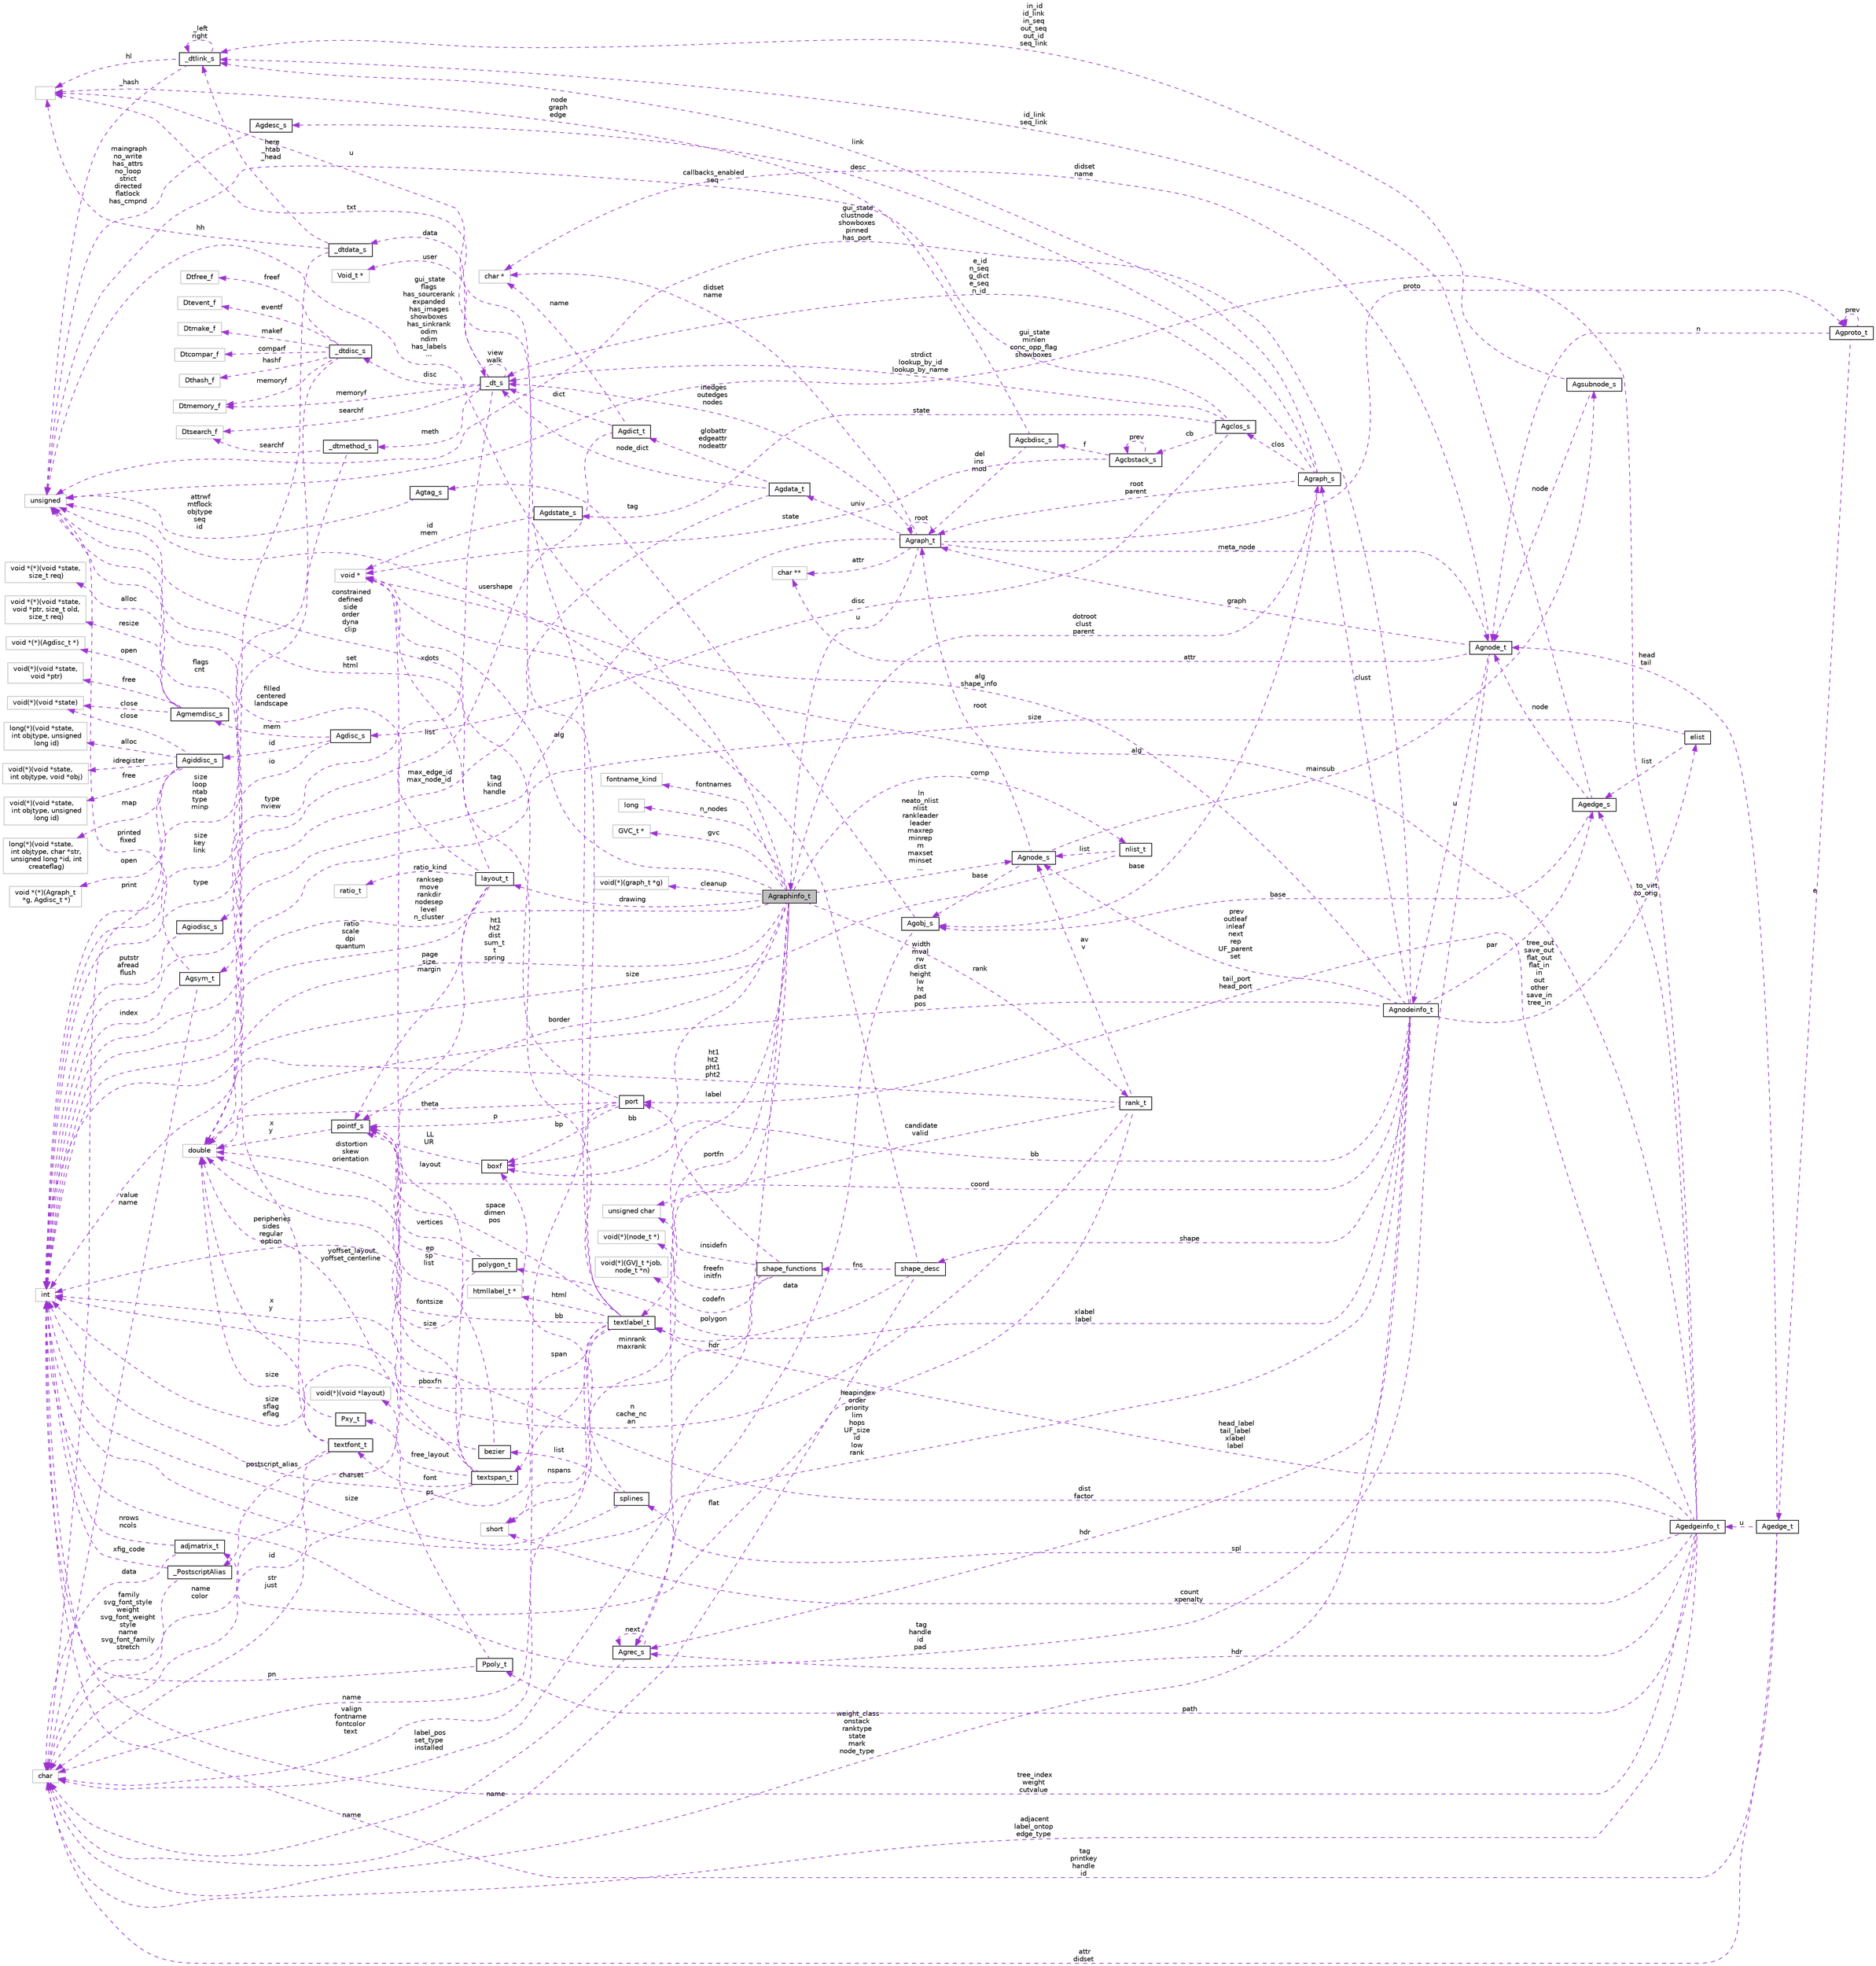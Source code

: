 digraph "Agraphinfo_t"
{
  bgcolor="transparent";
  edge [fontname="Helvetica",fontsize="10",labelfontname="Helvetica",labelfontsize="10"];
  node [fontname="Helvetica",fontsize="10",shape=record];
  rankdir="LR";
  Node1 [label="Agraphinfo_t",height=0.2,width=0.4,color="black", fillcolor="grey75", style="filled", fontcolor="black"];
  Node2 -> Node1 [dir="back",color="darkorchid3",fontsize="10",style="dashed",label=" cleanup" ,fontname="Helvetica"];
  Node2 [label="void(*)(graph_t *g)",height=0.2,width=0.4,color="grey75"];
  Node3 -> Node1 [dir="back",color="darkorchid3",fontsize="10",style="dashed",label=" hdr" ,fontname="Helvetica"];
  Node3 [label="Agrec_s",height=0.2,width=0.4,color="black",URL="$structAgrec__s.html"];
  Node3 -> Node3 [dir="back",color="darkorchid3",fontsize="10",style="dashed",label=" next" ,fontname="Helvetica"];
  Node4 -> Node3 [dir="back",color="darkorchid3",fontsize="10",style="dashed",label=" name" ,fontname="Helvetica"];
  Node4 [label="char",height=0.2,width=0.4,color="grey75"];
  Node5 -> Node1 [dir="back",color="darkorchid3",fontsize="10",style="dashed",label=" rank" ,fontname="Helvetica"];
  Node5 [label="rank_t",height=0.2,width=0.4,color="black",URL="$structrank__t.html"];
  Node6 -> Node5 [dir="back",color="darkorchid3",fontsize="10",style="dashed",label=" ht1\nht2\npht1\npht2" ,fontname="Helvetica"];
  Node6 [label="double",height=0.2,width=0.4,color="grey75"];
  Node7 -> Node5 [dir="back",color="darkorchid3",fontsize="10",style="dashed",label=" candidate\nvalid" ,fontname="Helvetica"];
  Node7 [label="unsigned char",height=0.2,width=0.4,color="grey75"];
  Node8 -> Node5 [dir="back",color="darkorchid3",fontsize="10",style="dashed",label=" av\nv" ,fontname="Helvetica"];
  Node8 [label="Agnode_s",height=0.2,width=0.4,color="black",URL="$structAgnode__s.html"];
  Node9 -> Node8 [dir="back",color="darkorchid3",fontsize="10",style="dashed",label=" root" ,fontname="Helvetica"];
  Node9 [label="Agraph_t",height=0.2,width=0.4,color="black",URL="$structAgraph__t.html"];
  Node10 -> Node9 [dir="back",color="darkorchid3",fontsize="10",style="dashed",label=" attr" ,fontname="Helvetica"];
  Node10 [label="char **",height=0.2,width=0.4,color="grey75"];
  Node9 -> Node9 [dir="back",color="darkorchid3",fontsize="10",style="dashed",label=" root" ,fontname="Helvetica"];
  Node11 -> Node9 [dir="back",color="darkorchid3",fontsize="10",style="dashed",label=" meta_node" ,fontname="Helvetica"];
  Node11 [label="Agnode_t",height=0.2,width=0.4,color="black",URL="$structAgnode__t.html"];
  Node12 -> Node11 [dir="back",color="darkorchid3",fontsize="10",style="dashed",label=" u" ,fontname="Helvetica"];
  Node12 [label="Agnodeinfo_t",height=0.2,width=0.4,color="black",URL="$structAgnodeinfo__t.html"];
  Node3 -> Node12 [dir="back",color="darkorchid3",fontsize="10",style="dashed",label=" hdr" ,fontname="Helvetica"];
  Node13 -> Node12 [dir="back",color="darkorchid3",fontsize="10",style="dashed",label=" xlabel\nlabel" ,fontname="Helvetica"];
  Node13 [label="textlabel_t",height=0.2,width=0.4,color="black",URL="$structtextlabel__t.html"];
  Node14 -> Node13 [dir="back",color="darkorchid3",fontsize="10",style="dashed",label=" html" ,fontname="Helvetica"];
  Node14 [label="htmllabel_t *",height=0.2,width=0.4,color="grey75"];
  Node6 -> Node13 [dir="back",color="darkorchid3",fontsize="10",style="dashed",label=" fontsize" ,fontname="Helvetica"];
  Node15 -> Node13 [dir="back",color="darkorchid3",fontsize="10",style="dashed",label=" nspans" ,fontname="Helvetica"];
  Node15 [label="short",height=0.2,width=0.4,color="grey75"];
  Node4 -> Node13 [dir="back",color="darkorchid3",fontsize="10",style="dashed",label=" valign\nfontname\nfontcolor\ntext" ,fontname="Helvetica"];
  Node16 -> Node13 [dir="back",color="darkorchid3",fontsize="10",style="dashed",label=" u" ,fontname="Helvetica"];
  Node16 [label="",height=0.2,width=0.4,color="grey75"];
  Node17 -> Node13 [dir="back",color="darkorchid3",fontsize="10",style="dashed",label=" charset" ,fontname="Helvetica"];
  Node17 [label="int",height=0.2,width=0.4,color="grey75"];
  Node16 -> Node13 [dir="back",color="darkorchid3",fontsize="10",style="dashed",label=" txt" ,fontname="Helvetica"];
  Node18 -> Node13 [dir="back",color="darkorchid3",fontsize="10",style="dashed",label=" set\nhtml" ,fontname="Helvetica"];
  Node18 [label="unsigned",height=0.2,width=0.4,color="grey75"];
  Node19 -> Node13 [dir="back",color="darkorchid3",fontsize="10",style="dashed",label=" span" ,fontname="Helvetica"];
  Node19 [label="textspan_t",height=0.2,width=0.4,color="black",URL="$structtextspan__t.html"];
  Node20 -> Node19 [dir="back",color="darkorchid3",fontsize="10",style="dashed",label=" free_layout" ,fontname="Helvetica"];
  Node20 [label="void(*)(void *layout)",height=0.2,width=0.4,color="grey75"];
  Node6 -> Node19 [dir="back",color="darkorchid3",fontsize="10",style="dashed",label=" yoffset_layout\nyoffset_centerline" ,fontname="Helvetica"];
  Node21 -> Node19 [dir="back",color="darkorchid3",fontsize="10",style="dashed",label=" font" ,fontname="Helvetica"];
  Node21 [label="textfont_t",height=0.2,width=0.4,color="black",URL="$structtextfont__t.html"];
  Node6 -> Node21 [dir="back",color="darkorchid3",fontsize="10",style="dashed",label=" size" ,fontname="Helvetica"];
  Node4 -> Node21 [dir="back",color="darkorchid3",fontsize="10",style="dashed",label=" name\ncolor" ,fontname="Helvetica"];
  Node22 -> Node21 [dir="back",color="darkorchid3",fontsize="10",style="dashed",label=" postscript_alias" ,fontname="Helvetica"];
  Node22 [label="_PostscriptAlias",height=0.2,width=0.4,color="black",URL="$struct__PostscriptAlias.html"];
  Node4 -> Node22 [dir="back",color="darkorchid3",fontsize="10",style="dashed",label=" family\nsvg_font_style\nweight\nsvg_font_weight\nstyle\nname\nsvg_font_family\nstretch" ,fontname="Helvetica"];
  Node17 -> Node22 [dir="back",color="darkorchid3",fontsize="10",style="dashed",label=" xfig_code" ,fontname="Helvetica"];
  Node18 -> Node21 [dir="back",color="darkorchid3",fontsize="10",style="dashed",label=" flags\ncnt" ,fontname="Helvetica"];
  Node4 -> Node19 [dir="back",color="darkorchid3",fontsize="10",style="dashed",label=" str\njust" ,fontname="Helvetica"];
  Node23 -> Node19 [dir="back",color="darkorchid3",fontsize="10",style="dashed",label=" layout" ,fontname="Helvetica"];
  Node23 [label="void *",height=0.2,width=0.4,color="grey75"];
  Node24 -> Node19 [dir="back",color="darkorchid3",fontsize="10",style="dashed",label=" size" ,fontname="Helvetica"];
  Node24 [label="pointf_s",height=0.2,width=0.4,color="black",URL="$structpointf__s.html"];
  Node6 -> Node24 [dir="back",color="darkorchid3",fontsize="10",style="dashed",label=" x\ny" ,fontname="Helvetica"];
  Node24 -> Node13 [dir="back",color="darkorchid3",fontsize="10",style="dashed",label=" space\ndimen\npos" ,fontname="Helvetica"];
  Node6 -> Node12 [dir="back",color="darkorchid3",fontsize="10",style="dashed",label=" width\nmval\nrw\ndist\nheight\nlw\nht\npad\npos" ,fontname="Helvetica"];
  Node25 -> Node12 [dir="back",color="darkorchid3",fontsize="10",style="dashed",label=" clust" ,fontname="Helvetica"];
  Node25 [label="Agraph_s",height=0.2,width=0.4,color="black",URL="$structAgraph__s.html"];
  Node26 -> Node25 [dir="back",color="darkorchid3",fontsize="10",style="dashed",label=" link" ,fontname="Helvetica"];
  Node26 [label="_dtlink_s",height=0.2,width=0.4,color="black",URL="$struct__dtlink__s.html"];
  Node26 -> Node26 [dir="back",color="darkorchid3",fontsize="10",style="dashed",label=" _left\nright" ,fontname="Helvetica"];
  Node16 -> Node26 [dir="back",color="darkorchid3",fontsize="10",style="dashed",label=" hl" ,fontname="Helvetica"];
  Node18 -> Node26 [dir="back",color="darkorchid3",fontsize="10",style="dashed",label=" _hash" ,fontname="Helvetica"];
  Node9 -> Node25 [dir="back",color="darkorchid3",fontsize="10",style="dashed",label=" root\nparent" ,fontname="Helvetica"];
  Node27 -> Node25 [dir="back",color="darkorchid3",fontsize="10",style="dashed",label=" desc" ,fontname="Helvetica"];
  Node27 [label="Agdesc_s",height=0.2,width=0.4,color="black",URL="$structAgdesc__s.html"];
  Node18 -> Node27 [dir="back",color="darkorchid3",fontsize="10",style="dashed",label=" maingraph\nno_write\nhas_attrs\nno_loop\nstrict\ndirected\nflatlock\nhas_cmpnd" ,fontname="Helvetica"];
  Node28 -> Node25 [dir="back",color="darkorchid3",fontsize="10",style="dashed",label=" base" ,fontname="Helvetica"];
  Node28 [label="Agobj_s",height=0.2,width=0.4,color="black",URL="$structAgobj__s.html"];
  Node3 -> Node28 [dir="back",color="darkorchid3",fontsize="10",style="dashed",label=" data" ,fontname="Helvetica"];
  Node29 -> Node28 [dir="back",color="darkorchid3",fontsize="10",style="dashed",label=" tag" ,fontname="Helvetica"];
  Node29 [label="Agtag_s",height=0.2,width=0.4,color="black",URL="$structAgtag__s.html"];
  Node18 -> Node29 [dir="back",color="darkorchid3",fontsize="10",style="dashed",label=" attrwf\nmtflock\nobjtype\nseq\nid" ,fontname="Helvetica"];
  Node30 -> Node25 [dir="back",color="darkorchid3",fontsize="10",style="dashed",label=" e_id\nn_seq\ng_dict\ne_seq\nn_id" ,fontname="Helvetica"];
  Node30 [label="_dt_s",height=0.2,width=0.4,color="black",URL="$struct__dt__s.html"];
  Node31 -> Node30 [dir="back",color="darkorchid3",fontsize="10",style="dashed",label=" disc" ,fontname="Helvetica"];
  Node31 [label="_dtdisc_s",height=0.2,width=0.4,color="black",URL="$struct__dtdisc__s.html"];
  Node32 -> Node31 [dir="back",color="darkorchid3",fontsize="10",style="dashed",label=" freef" ,fontname="Helvetica"];
  Node32 [label="Dtfree_f",height=0.2,width=0.4,color="grey75"];
  Node33 -> Node31 [dir="back",color="darkorchid3",fontsize="10",style="dashed",label=" eventf" ,fontname="Helvetica"];
  Node33 [label="Dtevent_f",height=0.2,width=0.4,color="grey75"];
  Node34 -> Node31 [dir="back",color="darkorchid3",fontsize="10",style="dashed",label=" makef" ,fontname="Helvetica"];
  Node34 [label="Dtmake_f",height=0.2,width=0.4,color="grey75"];
  Node35 -> Node31 [dir="back",color="darkorchid3",fontsize="10",style="dashed",label=" comparf" ,fontname="Helvetica"];
  Node35 [label="Dtcompar_f",height=0.2,width=0.4,color="grey75"];
  Node17 -> Node31 [dir="back",color="darkorchid3",fontsize="10",style="dashed",label=" size\nkey\nlink" ,fontname="Helvetica"];
  Node36 -> Node31 [dir="back",color="darkorchid3",fontsize="10",style="dashed",label=" memoryf" ,fontname="Helvetica"];
  Node36 [label="Dtmemory_f",height=0.2,width=0.4,color="grey75"];
  Node37 -> Node31 [dir="back",color="darkorchid3",fontsize="10",style="dashed",label=" hashf" ,fontname="Helvetica"];
  Node37 [label="Dthash_f",height=0.2,width=0.4,color="grey75"];
  Node38 -> Node30 [dir="back",color="darkorchid3",fontsize="10",style="dashed",label=" data" ,fontname="Helvetica"];
  Node38 [label="_dtdata_s",height=0.2,width=0.4,color="black",URL="$struct__dtdata__s.html"];
  Node16 -> Node38 [dir="back",color="darkorchid3",fontsize="10",style="dashed",label=" hh" ,fontname="Helvetica"];
  Node26 -> Node38 [dir="back",color="darkorchid3",fontsize="10",style="dashed",label=" here\n_htab\n_head" ,fontname="Helvetica"];
  Node17 -> Node38 [dir="back",color="darkorchid3",fontsize="10",style="dashed",label=" size\nloop\nntab\ntype\nminp" ,fontname="Helvetica"];
  Node39 -> Node30 [dir="back",color="darkorchid3",fontsize="10",style="dashed",label=" user" ,fontname="Helvetica"];
  Node39 [label="Void_t *",height=0.2,width=0.4,color="grey75"];
  Node17 -> Node30 [dir="back",color="darkorchid3",fontsize="10",style="dashed",label=" type\nnview" ,fontname="Helvetica"];
  Node30 -> Node30 [dir="back",color="darkorchid3",fontsize="10",style="dashed",label=" view\nwalk" ,fontname="Helvetica"];
  Node36 -> Node30 [dir="back",color="darkorchid3",fontsize="10",style="dashed",label=" memoryf" ,fontname="Helvetica"];
  Node40 -> Node30 [dir="back",color="darkorchid3",fontsize="10",style="dashed",label=" searchf" ,fontname="Helvetica"];
  Node40 [label="Dtsearch_f",height=0.2,width=0.4,color="grey75"];
  Node41 -> Node30 [dir="back",color="darkorchid3",fontsize="10",style="dashed",label=" meth" ,fontname="Helvetica"];
  Node41 [label="_dtmethod_s",height=0.2,width=0.4,color="black",URL="$struct__dtmethod__s.html"];
  Node17 -> Node41 [dir="back",color="darkorchid3",fontsize="10",style="dashed",label=" type" ,fontname="Helvetica"];
  Node40 -> Node41 [dir="back",color="darkorchid3",fontsize="10",style="dashed",label=" searchf" ,fontname="Helvetica"];
  Node42 -> Node25 [dir="back",color="darkorchid3",fontsize="10",style="dashed",label=" clos" ,fontname="Helvetica"];
  Node42 [label="Agclos_s",height=0.2,width=0.4,color="black",URL="$structAgclos__s.html"];
  Node43 -> Node42 [dir="back",color="darkorchid3",fontsize="10",style="dashed",label=" cb" ,fontname="Helvetica"];
  Node43 [label="Agcbstack_s",height=0.2,width=0.4,color="black",URL="$structAgcbstack__s.html"];
  Node43 -> Node43 [dir="back",color="darkorchid3",fontsize="10",style="dashed",label=" prev" ,fontname="Helvetica"];
  Node23 -> Node43 [dir="back",color="darkorchid3",fontsize="10",style="dashed",label=" state" ,fontname="Helvetica"];
  Node44 -> Node43 [dir="back",color="darkorchid3",fontsize="10",style="dashed",label=" f" ,fontname="Helvetica"];
  Node44 [label="Agcbdisc_s",height=0.2,width=0.4,color="black",URL="$structAgcbdisc__s.html"];
  Node9 -> Node44 [dir="back",color="darkorchid3",fontsize="10",style="dashed",label=" del\nins\nmod" ,fontname="Helvetica"];
  Node16 -> Node44 [dir="back",color="darkorchid3",fontsize="10",style="dashed",label=" node\ngraph\nedge" ,fontname="Helvetica"];
  Node45 -> Node42 [dir="back",color="darkorchid3",fontsize="10",style="dashed",label=" disc" ,fontname="Helvetica"];
  Node45 [label="Agdisc_s",height=0.2,width=0.4,color="black",URL="$structAgdisc__s.html"];
  Node46 -> Node45 [dir="back",color="darkorchid3",fontsize="10",style="dashed",label=" io" ,fontname="Helvetica"];
  Node46 [label="Agiodisc_s",height=0.2,width=0.4,color="black",URL="$structAgiodisc__s.html"];
  Node17 -> Node46 [dir="back",color="darkorchid3",fontsize="10",style="dashed",label=" putstr\nafread\nflush" ,fontname="Helvetica"];
  Node47 -> Node45 [dir="back",color="darkorchid3",fontsize="10",style="dashed",label=" id" ,fontname="Helvetica"];
  Node47 [label="Agiddisc_s",height=0.2,width=0.4,color="black",URL="$structAgiddisc__s.html"];
  Node48 -> Node47 [dir="back",color="darkorchid3",fontsize="10",style="dashed",label=" free" ,fontname="Helvetica"];
  Node48 [label="void(*)(void *state,\l int objtype, unsigned\l long id)",height=0.2,width=0.4,color="grey75"];
  Node49 -> Node47 [dir="back",color="darkorchid3",fontsize="10",style="dashed",label=" map" ,fontname="Helvetica"];
  Node49 [label="long(*)(void *state,\l int objtype, char *str,\l unsigned long *id, int\l createflag)",height=0.2,width=0.4,color="grey75"];
  Node50 -> Node47 [dir="back",color="darkorchid3",fontsize="10",style="dashed",label=" open" ,fontname="Helvetica"];
  Node50 [label="void *(*)(Agraph_t\l *g, Agdisc_t *)",height=0.2,width=0.4,color="grey75"];
  Node4 -> Node47 [dir="back",color="darkorchid3",fontsize="10",style="dashed",label=" print" ,fontname="Helvetica"];
  Node51 -> Node47 [dir="back",color="darkorchid3",fontsize="10",style="dashed",label=" alloc" ,fontname="Helvetica"];
  Node51 [label="long(*)(void *state,\l int objtype, unsigned\l long id)",height=0.2,width=0.4,color="grey75"];
  Node52 -> Node47 [dir="back",color="darkorchid3",fontsize="10",style="dashed",label=" close" ,fontname="Helvetica"];
  Node52 [label="void(*)(void *state)",height=0.2,width=0.4,color="grey75"];
  Node53 -> Node47 [dir="back",color="darkorchid3",fontsize="10",style="dashed",label=" idregister" ,fontname="Helvetica"];
  Node53 [label="void(*)(void *state,\l int objtype, void *obj)",height=0.2,width=0.4,color="grey75"];
  Node54 -> Node45 [dir="back",color="darkorchid3",fontsize="10",style="dashed",label=" mem" ,fontname="Helvetica"];
  Node54 [label="Agmemdisc_s",height=0.2,width=0.4,color="black",URL="$structAgmemdisc__s.html"];
  Node55 -> Node54 [dir="back",color="darkorchid3",fontsize="10",style="dashed",label=" free" ,fontname="Helvetica"];
  Node55 [label="void(*)(void *state,\l void *ptr)",height=0.2,width=0.4,color="grey75"];
  Node56 -> Node54 [dir="back",color="darkorchid3",fontsize="10",style="dashed",label=" alloc" ,fontname="Helvetica"];
  Node56 [label="void *(*)(void *state,\l size_t req)",height=0.2,width=0.4,color="grey75"];
  Node52 -> Node54 [dir="back",color="darkorchid3",fontsize="10",style="dashed",label=" close" ,fontname="Helvetica"];
  Node57 -> Node54 [dir="back",color="darkorchid3",fontsize="10",style="dashed",label=" resize" ,fontname="Helvetica"];
  Node57 [label="void *(*)(void *state,\l void *ptr, size_t old,\l size_t req)",height=0.2,width=0.4,color="grey75"];
  Node58 -> Node54 [dir="back",color="darkorchid3",fontsize="10",style="dashed",label=" open" ,fontname="Helvetica"];
  Node58 [label="void *(*)(Agdisc_t *)",height=0.2,width=0.4,color="grey75"];
  Node30 -> Node42 [dir="back",color="darkorchid3",fontsize="10",style="dashed",label=" strdict\nlookup_by_id\nlookup_by_name" ,fontname="Helvetica"];
  Node18 -> Node42 [dir="back",color="darkorchid3",fontsize="10",style="dashed",label=" callbacks_enabled\nseq" ,fontname="Helvetica"];
  Node59 -> Node42 [dir="back",color="darkorchid3",fontsize="10",style="dashed",label=" state" ,fontname="Helvetica"];
  Node59 [label="Agdstate_s",height=0.2,width=0.4,color="black",URL="$structAgdstate__s.html"];
  Node23 -> Node59 [dir="back",color="darkorchid3",fontsize="10",style="dashed",label=" id\nmem" ,fontname="Helvetica"];
  Node8 -> Node12 [dir="back",color="darkorchid3",fontsize="10",style="dashed",label=" prev\noutleaf\ninleaf\nnext\nrep\nUF_parent\nset" ,fontname="Helvetica"];
  Node4 -> Node12 [dir="back",color="darkorchid3",fontsize="10",style="dashed",label=" weight_class\nonstack\nranktype\nstate\nmark\nnode_type" ,fontname="Helvetica"];
  Node17 -> Node12 [dir="back",color="darkorchid3",fontsize="10",style="dashed",label=" heapindex\norder\npriority\nlim\nhops\nUF_size\nid\nlow\nrank" ,fontname="Helvetica"];
  Node60 -> Node12 [dir="back",color="darkorchid3",fontsize="10",style="dashed",label=" bb" ,fontname="Helvetica"];
  Node60 [label="boxf",height=0.2,width=0.4,color="black",URL="$structboxf.html"];
  Node24 -> Node60 [dir="back",color="darkorchid3",fontsize="10",style="dashed",label=" LL\nUR" ,fontname="Helvetica"];
  Node61 -> Node12 [dir="back",color="darkorchid3",fontsize="10",style="dashed",label=" tree_out\nsave_out\nflat_out\nflat_in\nin\nout\nother\nsave_in\ntree_in" ,fontname="Helvetica"];
  Node61 [label="elist",height=0.2,width=0.4,color="black",URL="$structelist.html"];
  Node17 -> Node61 [dir="back",color="darkorchid3",fontsize="10",style="dashed",label=" size" ,fontname="Helvetica"];
  Node62 -> Node61 [dir="back",color="darkorchid3",fontsize="10",style="dashed",label=" list" ,fontname="Helvetica"];
  Node62 [label="Agedge_s",height=0.2,width=0.4,color="black",URL="$structAgedge__s.html"];
  Node26 -> Node62 [dir="back",color="darkorchid3",fontsize="10",style="dashed",label=" id_link\nseq_link" ,fontname="Helvetica"];
  Node11 -> Node62 [dir="back",color="darkorchid3",fontsize="10",style="dashed",label=" node" ,fontname="Helvetica"];
  Node28 -> Node62 [dir="back",color="darkorchid3",fontsize="10",style="dashed",label=" base" ,fontname="Helvetica"];
  Node18 -> Node12 [dir="back",color="darkorchid3",fontsize="10",style="dashed",label=" gui_state\nclustnode\nshowboxes\npinned\nhas_port" ,fontname="Helvetica"];
  Node23 -> Node12 [dir="back",color="darkorchid3",fontsize="10",style="dashed",label=" alg\nshape_info" ,fontname="Helvetica"];
  Node63 -> Node12 [dir="back",color="darkorchid3",fontsize="10",style="dashed",label=" shape" ,fontname="Helvetica"];
  Node63 [label="shape_desc",height=0.2,width=0.4,color="black",URL="$structshape__desc.html"];
  Node4 -> Node63 [dir="back",color="darkorchid3",fontsize="10",style="dashed",label=" name" ,fontname="Helvetica"];
  Node64 -> Node63 [dir="back",color="darkorchid3",fontsize="10",style="dashed",label=" fns" ,fontname="Helvetica"];
  Node64 [label="shape_functions",height=0.2,width=0.4,color="black",URL="$structshape__functions.html"];
  Node65 -> Node64 [dir="back",color="darkorchid3",fontsize="10",style="dashed",label=" portfn" ,fontname="Helvetica"];
  Node65 [label="port",height=0.2,width=0.4,color="black",URL="$structport.html"];
  Node6 -> Node65 [dir="back",color="darkorchid3",fontsize="10",style="dashed",label=" theta" ,fontname="Helvetica"];
  Node4 -> Node65 [dir="back",color="darkorchid3",fontsize="10",style="dashed",label=" name" ,fontname="Helvetica"];
  Node60 -> Node65 [dir="back",color="darkorchid3",fontsize="10",style="dashed",label=" bp" ,fontname="Helvetica"];
  Node18 -> Node65 [dir="back",color="darkorchid3",fontsize="10",style="dashed",label=" constrained\ndefined\nside\norder\ndyna\nclip" ,fontname="Helvetica"];
  Node24 -> Node65 [dir="back",color="darkorchid3",fontsize="10",style="dashed",label=" p" ,fontname="Helvetica"];
  Node7 -> Node64 [dir="back",color="darkorchid3",fontsize="10",style="dashed",label=" insidefn" ,fontname="Helvetica"];
  Node17 -> Node64 [dir="back",color="darkorchid3",fontsize="10",style="dashed",label=" pboxfn" ,fontname="Helvetica"];
  Node66 -> Node64 [dir="back",color="darkorchid3",fontsize="10",style="dashed",label=" freefn\ninitfn" ,fontname="Helvetica"];
  Node66 [label="void(*)(node_t *)",height=0.2,width=0.4,color="grey75"];
  Node67 -> Node64 [dir="back",color="darkorchid3",fontsize="10",style="dashed",label=" codefn" ,fontname="Helvetica"];
  Node67 [label="void(*)(GVJ_t *job,\l node_t *n)",height=0.2,width=0.4,color="grey75"];
  Node68 -> Node63 [dir="back",color="darkorchid3",fontsize="10",style="dashed",label=" polygon" ,fontname="Helvetica"];
  Node68 [label="polygon_t",height=0.2,width=0.4,color="black",URL="$structpolygon__t.html"];
  Node6 -> Node68 [dir="back",color="darkorchid3",fontsize="10",style="dashed",label=" distortion\nskew\norientation" ,fontname="Helvetica"];
  Node17 -> Node68 [dir="back",color="darkorchid3",fontsize="10",style="dashed",label=" peripheries\nsides\nregular\noption" ,fontname="Helvetica"];
  Node24 -> Node68 [dir="back",color="darkorchid3",fontsize="10",style="dashed",label=" vertices" ,fontname="Helvetica"];
  Node18 -> Node63 [dir="back",color="darkorchid3",fontsize="10",style="dashed",label=" usershape" ,fontname="Helvetica"];
  Node62 -> Node12 [dir="back",color="darkorchid3",fontsize="10",style="dashed",label=" par" ,fontname="Helvetica"];
  Node24 -> Node12 [dir="back",color="darkorchid3",fontsize="10",style="dashed",label=" coord" ,fontname="Helvetica"];
  Node10 -> Node11 [dir="back",color="darkorchid3",fontsize="10",style="dashed",label=" attr" ,fontname="Helvetica"];
  Node9 -> Node11 [dir="back",color="darkorchid3",fontsize="10",style="dashed",label=" graph" ,fontname="Helvetica"];
  Node17 -> Node11 [dir="back",color="darkorchid3",fontsize="10",style="dashed",label=" tag\nhandle\nid\npad" ,fontname="Helvetica"];
  Node69 -> Node11 [dir="back",color="darkorchid3",fontsize="10",style="dashed",label=" didset\nname" ,fontname="Helvetica"];
  Node69 [label="char *",height=0.2,width=0.4,color="grey75"];
  Node1 -> Node9 [dir="back",color="darkorchid3",fontsize="10",style="dashed",label=" u" ,fontname="Helvetica"];
  Node70 -> Node9 [dir="back",color="darkorchid3",fontsize="10",style="dashed",label=" proto" ,fontname="Helvetica"];
  Node70 [label="Agproto_t",height=0.2,width=0.4,color="black",URL="$structAgproto__t.html"];
  Node71 -> Node70 [dir="back",color="darkorchid3",fontsize="10",style="dashed",label=" e" ,fontname="Helvetica"];
  Node71 [label="Agedge_t",height=0.2,width=0.4,color="black",URL="$structAgedge__t.html"];
  Node11 -> Node71 [dir="back",color="darkorchid3",fontsize="10",style="dashed",label=" head\ntail" ,fontname="Helvetica"];
  Node4 -> Node71 [dir="back",color="darkorchid3",fontsize="10",style="dashed",label=" attr\ndidset" ,fontname="Helvetica"];
  Node17 -> Node71 [dir="back",color="darkorchid3",fontsize="10",style="dashed",label=" tag\nprintkey\nhandle\nid" ,fontname="Helvetica"];
  Node72 -> Node71 [dir="back",color="darkorchid3",fontsize="10",style="dashed",label=" u" ,fontname="Helvetica"];
  Node72 [label="Agedgeinfo_t",height=0.2,width=0.4,color="black",URL="$structAgedgeinfo__t.html"];
  Node3 -> Node72 [dir="back",color="darkorchid3",fontsize="10",style="dashed",label=" hdr" ,fontname="Helvetica"];
  Node65 -> Node72 [dir="back",color="darkorchid3",fontsize="10",style="dashed",label=" tail_port\nhead_port" ,fontname="Helvetica"];
  Node73 -> Node72 [dir="back",color="darkorchid3",fontsize="10",style="dashed",label=" path" ,fontname="Helvetica"];
  Node73 [label="Ppoly_t",height=0.2,width=0.4,color="black",URL="$structPpoly__t.html"];
  Node74 -> Node73 [dir="back",color="darkorchid3",fontsize="10",style="dashed",label=" ps" ,fontname="Helvetica"];
  Node74 [label="Pxy_t",height=0.2,width=0.4,color="black",URL="$structPxy__t.html"];
  Node6 -> Node74 [dir="back",color="darkorchid3",fontsize="10",style="dashed",label=" x\ny" ,fontname="Helvetica"];
  Node17 -> Node73 [dir="back",color="darkorchid3",fontsize="10",style="dashed",label=" pn" ,fontname="Helvetica"];
  Node6 -> Node72 [dir="back",color="darkorchid3",fontsize="10",style="dashed",label=" dist\nfactor" ,fontname="Helvetica"];
  Node13 -> Node72 [dir="back",color="darkorchid3",fontsize="10",style="dashed",label=" head_label\ntail_label\nxlabel\nlabel" ,fontname="Helvetica"];
  Node75 -> Node72 [dir="back",color="darkorchid3",fontsize="10",style="dashed",label=" spl" ,fontname="Helvetica"];
  Node75 [label="splines",height=0.2,width=0.4,color="black",URL="$structsplines.html"];
  Node17 -> Node75 [dir="back",color="darkorchid3",fontsize="10",style="dashed",label=" size" ,fontname="Helvetica"];
  Node60 -> Node75 [dir="back",color="darkorchid3",fontsize="10",style="dashed",label=" bb" ,fontname="Helvetica"];
  Node76 -> Node75 [dir="back",color="darkorchid3",fontsize="10",style="dashed",label=" list" ,fontname="Helvetica"];
  Node76 [label="bezier",height=0.2,width=0.4,color="black",URL="$structbezier.html"];
  Node17 -> Node76 [dir="back",color="darkorchid3",fontsize="10",style="dashed",label=" size\nsflag\neflag" ,fontname="Helvetica"];
  Node24 -> Node76 [dir="back",color="darkorchid3",fontsize="10",style="dashed",label=" ep\nsp\nlist" ,fontname="Helvetica"];
  Node15 -> Node72 [dir="back",color="darkorchid3",fontsize="10",style="dashed",label=" count\nxpenalty" ,fontname="Helvetica"];
  Node4 -> Node72 [dir="back",color="darkorchid3",fontsize="10",style="dashed",label=" adjacent\nlabel_ontop\nedge_type" ,fontname="Helvetica"];
  Node17 -> Node72 [dir="back",color="darkorchid3",fontsize="10",style="dashed",label=" tree_index\nweight\ncutvalue" ,fontname="Helvetica"];
  Node18 -> Node72 [dir="back",color="darkorchid3",fontsize="10",style="dashed",label=" gui_state\nminlen\nconc_opp_flag\nshowboxes" ,fontname="Helvetica"];
  Node23 -> Node72 [dir="back",color="darkorchid3",fontsize="10",style="dashed",label=" alg" ,fontname="Helvetica"];
  Node62 -> Node72 [dir="back",color="darkorchid3",fontsize="10",style="dashed",label=" to_virt\nto_orig" ,fontname="Helvetica"];
  Node11 -> Node70 [dir="back",color="darkorchid3",fontsize="10",style="dashed",label=" n" ,fontname="Helvetica"];
  Node70 -> Node70 [dir="back",color="darkorchid3",fontsize="10",style="dashed",label=" prev" ,fontname="Helvetica"];
  Node77 -> Node9 [dir="back",color="darkorchid3",fontsize="10",style="dashed",label=" univ" ,fontname="Helvetica"];
  Node77 [label="Agdata_t",height=0.2,width=0.4,color="black",URL="$structAgdata__t.html"];
  Node78 -> Node77 [dir="back",color="darkorchid3",fontsize="10",style="dashed",label=" globattr\nedgeattr\nnodeattr" ,fontname="Helvetica"];
  Node78 [label="Agdict_t",height=0.2,width=0.4,color="black",URL="$structAgdict__t.html"];
  Node79 -> Node78 [dir="back",color="darkorchid3",fontsize="10",style="dashed",label=" list" ,fontname="Helvetica"];
  Node79 [label="Agsym_t",height=0.2,width=0.4,color="black",URL="$structAgsym__t.html"];
  Node4 -> Node79 [dir="back",color="darkorchid3",fontsize="10",style="dashed",label=" value\nname" ,fontname="Helvetica"];
  Node17 -> Node79 [dir="back",color="darkorchid3",fontsize="10",style="dashed",label=" index" ,fontname="Helvetica"];
  Node18 -> Node79 [dir="back",color="darkorchid3",fontsize="10",style="dashed",label=" printed\nfixed" ,fontname="Helvetica"];
  Node30 -> Node78 [dir="back",color="darkorchid3",fontsize="10",style="dashed",label=" dict" ,fontname="Helvetica"];
  Node69 -> Node78 [dir="back",color="darkorchid3",fontsize="10",style="dashed",label=" name" ,fontname="Helvetica"];
  Node17 -> Node77 [dir="back",color="darkorchid3",fontsize="10",style="dashed",label=" max_edge_id\nmax_node_id" ,fontname="Helvetica"];
  Node30 -> Node77 [dir="back",color="darkorchid3",fontsize="10",style="dashed",label=" node_dict" ,fontname="Helvetica"];
  Node17 -> Node9 [dir="back",color="darkorchid3",fontsize="10",style="dashed",label=" tag\nkind\nhandle" ,fontname="Helvetica"];
  Node30 -> Node9 [dir="back",color="darkorchid3",fontsize="10",style="dashed",label=" inedges\noutedges\nnodes" ,fontname="Helvetica"];
  Node69 -> Node9 [dir="back",color="darkorchid3",fontsize="10",style="dashed",label=" didset\nname" ,fontname="Helvetica"];
  Node28 -> Node8 [dir="back",color="darkorchid3",fontsize="10",style="dashed",label=" base" ,fontname="Helvetica"];
  Node80 -> Node8 [dir="back",color="darkorchid3",fontsize="10",style="dashed",label=" mainsub" ,fontname="Helvetica"];
  Node80 [label="Agsubnode_s",height=0.2,width=0.4,color="black",URL="$structAgsubnode__s.html"];
  Node26 -> Node80 [dir="back",color="darkorchid3",fontsize="10",style="dashed",label=" in_id\nid_link\nin_seq\nout_seq\nout_id\nseq_link" ,fontname="Helvetica"];
  Node11 -> Node80 [dir="back",color="darkorchid3",fontsize="10",style="dashed",label=" node" ,fontname="Helvetica"];
  Node17 -> Node5 [dir="back",color="darkorchid3",fontsize="10",style="dashed",label=" n\ncache_nc\nan" ,fontname="Helvetica"];
  Node81 -> Node5 [dir="back",color="darkorchid3",fontsize="10",style="dashed",label=" flat" ,fontname="Helvetica"];
  Node81 [label="adjmatrix_t",height=0.2,width=0.4,color="black",URL="$structadjmatrix__t.html"];
  Node4 -> Node81 [dir="back",color="darkorchid3",fontsize="10",style="dashed",label=" data" ,fontname="Helvetica"];
  Node17 -> Node81 [dir="back",color="darkorchid3",fontsize="10",style="dashed",label=" nrows\nncols" ,fontname="Helvetica"];
  Node82 -> Node1 [dir="back",color="darkorchid3",fontsize="10",style="dashed",label=" drawing" ,fontname="Helvetica"];
  Node82 [label="layout_t",height=0.2,width=0.4,color="black",URL="$structlayout__t.html"];
  Node83 -> Node82 [dir="back",color="darkorchid3",fontsize="10",style="dashed",label=" ratio_kind" ,fontname="Helvetica"];
  Node83 [label="ratio_t",height=0.2,width=0.4,color="grey75"];
  Node6 -> Node82 [dir="back",color="darkorchid3",fontsize="10",style="dashed",label=" ratio\nscale\ndpi\nquantum" ,fontname="Helvetica"];
  Node4 -> Node82 [dir="back",color="darkorchid3",fontsize="10",style="dashed",label=" id" ,fontname="Helvetica"];
  Node18 -> Node82 [dir="back",color="darkorchid3",fontsize="10",style="dashed",label=" filled\ncentered\nlandscape" ,fontname="Helvetica"];
  Node23 -> Node82 [dir="back",color="darkorchid3",fontsize="10",style="dashed",label=" xdots" ,fontname="Helvetica"];
  Node24 -> Node82 [dir="back",color="darkorchid3",fontsize="10",style="dashed",label=" page\nsize\nmargin" ,fontname="Helvetica"];
  Node84 -> Node1 [dir="back",color="darkorchid3",fontsize="10",style="dashed",label=" fontnames" ,fontname="Helvetica"];
  Node84 [label="fontname_kind",height=0.2,width=0.4,color="grey75"];
  Node6 -> Node1 [dir="back",color="darkorchid3",fontsize="10",style="dashed",label=" ht1\nht2\ndist\nsum_t\nt\nspring" ,fontname="Helvetica"];
  Node13 -> Node1 [dir="back",color="darkorchid3",fontsize="10",style="dashed",label=" label" ,fontname="Helvetica"];
  Node25 -> Node1 [dir="back",color="darkorchid3",fontsize="10",style="dashed",label=" dotroot\nclust\nparent" ,fontname="Helvetica"];
  Node8 -> Node1 [dir="back",color="darkorchid3",fontsize="10",style="dashed",label=" ln\nneato_nlist\nnlist\nrankleader\nleader\nmaxrep\nminrep\nrn\nmaxset\nminset\n..." ,fontname="Helvetica"];
  Node4 -> Node1 [dir="back",color="darkorchid3",fontsize="10",style="dashed",label=" label_pos\nset_type\ninstalled" ,fontname="Helvetica"];
  Node15 -> Node1 [dir="back",color="darkorchid3",fontsize="10",style="dashed",label=" minrank\nmaxrank" ,fontname="Helvetica"];
  Node85 -> Node1 [dir="back",color="darkorchid3",fontsize="10",style="dashed",label=" comp" ,fontname="Helvetica"];
  Node85 [label="nlist_t",height=0.2,width=0.4,color="black",URL="$structnlist__t.html"];
  Node8 -> Node85 [dir="back",color="darkorchid3",fontsize="10",style="dashed",label=" list" ,fontname="Helvetica"];
  Node17 -> Node85 [dir="back",color="darkorchid3",fontsize="10",style="dashed",label=" size" ,fontname="Helvetica"];
  Node17 -> Node1 [dir="back",color="darkorchid3",fontsize="10",style="dashed",label=" ranksep\nmove\nrankdir\nnodesep\nlevel\nn_cluster" ,fontname="Helvetica"];
  Node60 -> Node1 [dir="back",color="darkorchid3",fontsize="10",style="dashed",label=" bb" ,fontname="Helvetica"];
  Node86 -> Node1 [dir="back",color="darkorchid3",fontsize="10",style="dashed",label=" n_nodes" ,fontname="Helvetica"];
  Node86 [label="long",height=0.2,width=0.4,color="grey75"];
  Node18 -> Node1 [dir="back",color="darkorchid3",fontsize="10",style="dashed",label=" gui_state\nflags\nhas_sourcerank\nexpanded\nhas_images\nshowboxes\nhas_sinkrank\nodim\nndim\nhas_labels\n..." ,fontname="Helvetica"];
  Node87 -> Node1 [dir="back",color="darkorchid3",fontsize="10",style="dashed",label=" gvc" ,fontname="Helvetica"];
  Node87 [label="GVC_t *",height=0.2,width=0.4,color="grey75"];
  Node23 -> Node1 [dir="back",color="darkorchid3",fontsize="10",style="dashed",label=" alg" ,fontname="Helvetica"];
  Node24 -> Node1 [dir="back",color="darkorchid3",fontsize="10",style="dashed",label=" border" ,fontname="Helvetica"];
}
